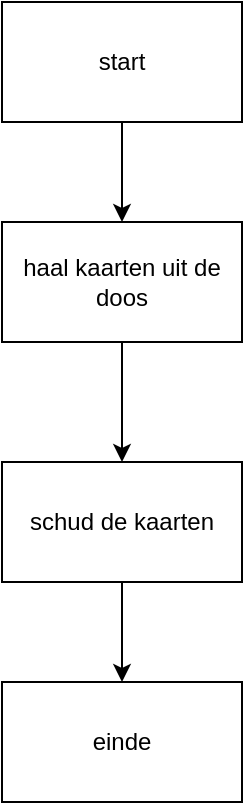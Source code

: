 <mxfile version="23.1.3" type="github">
  <diagram name="Pagina-1" id="GO10uFYpWlPlG9NK3l4W">
    <mxGraphModel dx="1050" dy="522" grid="1" gridSize="10" guides="1" tooltips="1" connect="1" arrows="1" fold="1" page="1" pageScale="1" pageWidth="827" pageHeight="1169" math="0" shadow="0">
      <root>
        <mxCell id="0" />
        <mxCell id="1" parent="0" />
        <mxCell id="M6PpflLwcJhF2y0W_7Dz-3" style="edgeStyle=orthogonalEdgeStyle;rounded=0;orthogonalLoop=1;jettySize=auto;html=1;exitX=0.5;exitY=1;exitDx=0;exitDy=0;entryX=0.5;entryY=0;entryDx=0;entryDy=0;" edge="1" parent="1" source="M6PpflLwcJhF2y0W_7Dz-1" target="M6PpflLwcJhF2y0W_7Dz-2">
          <mxGeometry relative="1" as="geometry" />
        </mxCell>
        <mxCell id="M6PpflLwcJhF2y0W_7Dz-1" value="start" style="rounded=0;whiteSpace=wrap;html=1;" vertex="1" parent="1">
          <mxGeometry x="280" y="170" width="120" height="60" as="geometry" />
        </mxCell>
        <mxCell id="M6PpflLwcJhF2y0W_7Dz-7" style="edgeStyle=orthogonalEdgeStyle;rounded=0;orthogonalLoop=1;jettySize=auto;html=1;exitX=0.5;exitY=1;exitDx=0;exitDy=0;entryX=0.5;entryY=0;entryDx=0;entryDy=0;" edge="1" parent="1" source="M6PpflLwcJhF2y0W_7Dz-2" target="M6PpflLwcJhF2y0W_7Dz-4">
          <mxGeometry relative="1" as="geometry" />
        </mxCell>
        <mxCell id="M6PpflLwcJhF2y0W_7Dz-2" value="haal kaarten uit de doos" style="rounded=0;whiteSpace=wrap;html=1;" vertex="1" parent="1">
          <mxGeometry x="280" y="280" width="120" height="60" as="geometry" />
        </mxCell>
        <mxCell id="M6PpflLwcJhF2y0W_7Dz-6" style="edgeStyle=orthogonalEdgeStyle;rounded=0;orthogonalLoop=1;jettySize=auto;html=1;exitX=0.5;exitY=1;exitDx=0;exitDy=0;" edge="1" parent="1" source="M6PpflLwcJhF2y0W_7Dz-4" target="M6PpflLwcJhF2y0W_7Dz-5">
          <mxGeometry relative="1" as="geometry" />
        </mxCell>
        <mxCell id="M6PpflLwcJhF2y0W_7Dz-4" value="schud de kaarten" style="rounded=0;whiteSpace=wrap;html=1;" vertex="1" parent="1">
          <mxGeometry x="280" y="400" width="120" height="60" as="geometry" />
        </mxCell>
        <mxCell id="M6PpflLwcJhF2y0W_7Dz-5" value="einde" style="rounded=0;whiteSpace=wrap;html=1;" vertex="1" parent="1">
          <mxGeometry x="280" y="510" width="120" height="60" as="geometry" />
        </mxCell>
      </root>
    </mxGraphModel>
  </diagram>
</mxfile>
